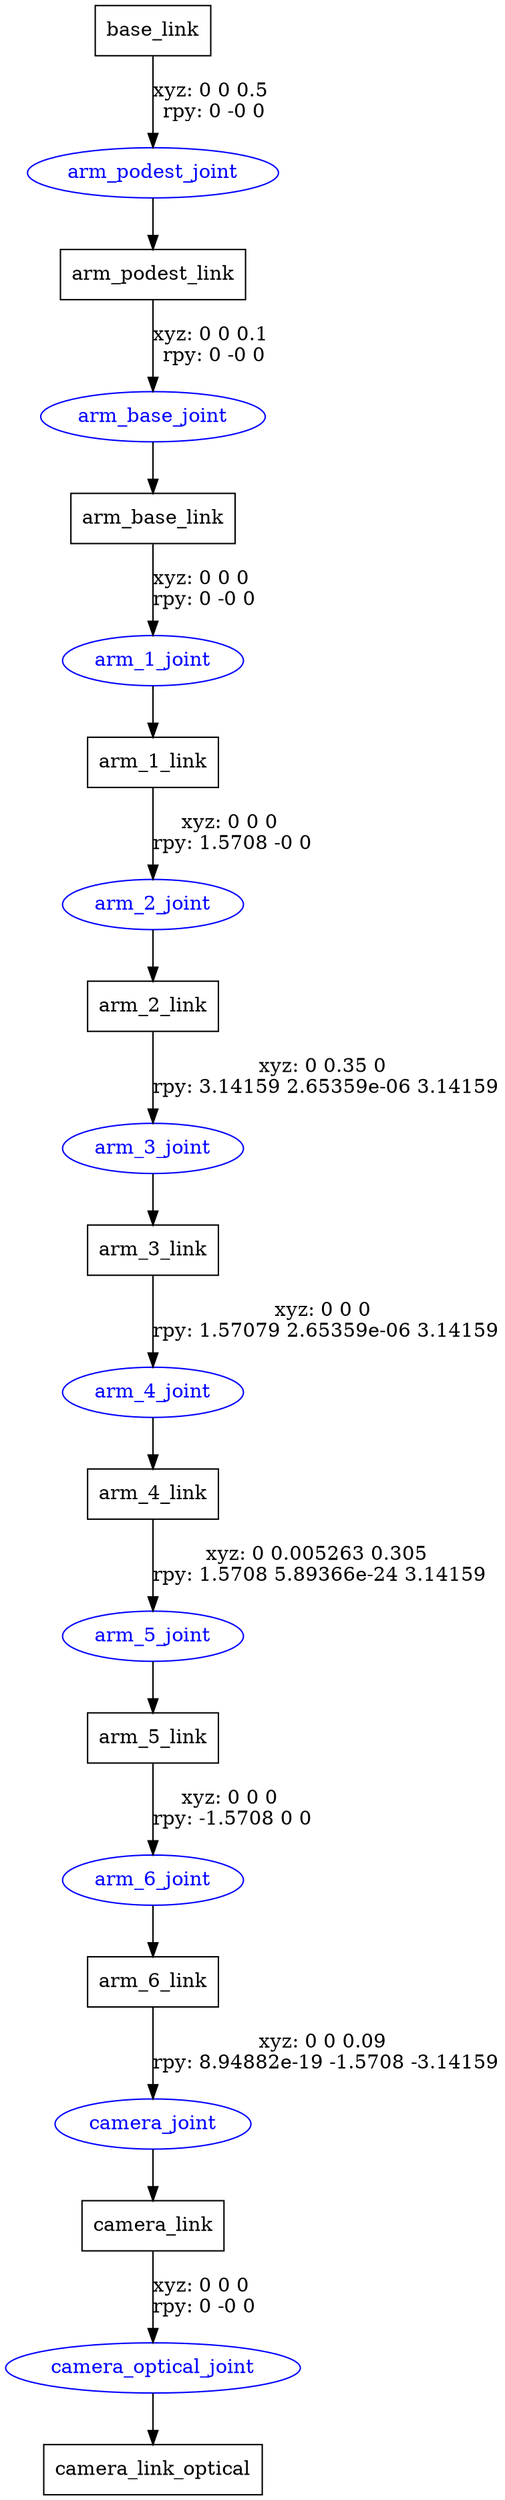 digraph G {
node [shape=box];
"base_link" [label="base_link"];
"arm_podest_link" [label="arm_podest_link"];
"arm_base_link" [label="arm_base_link"];
"arm_1_link" [label="arm_1_link"];
"arm_2_link" [label="arm_2_link"];
"arm_3_link" [label="arm_3_link"];
"arm_4_link" [label="arm_4_link"];
"arm_5_link" [label="arm_5_link"];
"arm_6_link" [label="arm_6_link"];
"camera_link" [label="camera_link"];
"camera_link_optical" [label="camera_link_optical"];
node [shape=ellipse, color=blue, fontcolor=blue];
"base_link" -> "arm_podest_joint" [label="xyz: 0 0 0.5 \nrpy: 0 -0 0"]
"arm_podest_joint" -> "arm_podest_link"
"arm_podest_link" -> "arm_base_joint" [label="xyz: 0 0 0.1 \nrpy: 0 -0 0"]
"arm_base_joint" -> "arm_base_link"
"arm_base_link" -> "arm_1_joint" [label="xyz: 0 0 0 \nrpy: 0 -0 0"]
"arm_1_joint" -> "arm_1_link"
"arm_1_link" -> "arm_2_joint" [label="xyz: 0 0 0 \nrpy: 1.5708 -0 0"]
"arm_2_joint" -> "arm_2_link"
"arm_2_link" -> "arm_3_joint" [label="xyz: 0 0.35 0 \nrpy: 3.14159 2.65359e-06 3.14159"]
"arm_3_joint" -> "arm_3_link"
"arm_3_link" -> "arm_4_joint" [label="xyz: 0 0 0 \nrpy: 1.57079 2.65359e-06 3.14159"]
"arm_4_joint" -> "arm_4_link"
"arm_4_link" -> "arm_5_joint" [label="xyz: 0 0.005263 0.305 \nrpy: 1.5708 5.89366e-24 3.14159"]
"arm_5_joint" -> "arm_5_link"
"arm_5_link" -> "arm_6_joint" [label="xyz: 0 0 0 \nrpy: -1.5708 0 0"]
"arm_6_joint" -> "arm_6_link"
"arm_6_link" -> "camera_joint" [label="xyz: 0 0 0.09 \nrpy: 8.94882e-19 -1.5708 -3.14159"]
"camera_joint" -> "camera_link"
"camera_link" -> "camera_optical_joint" [label="xyz: 0 0 0 \nrpy: 0 -0 0"]
"camera_optical_joint" -> "camera_link_optical"
}
